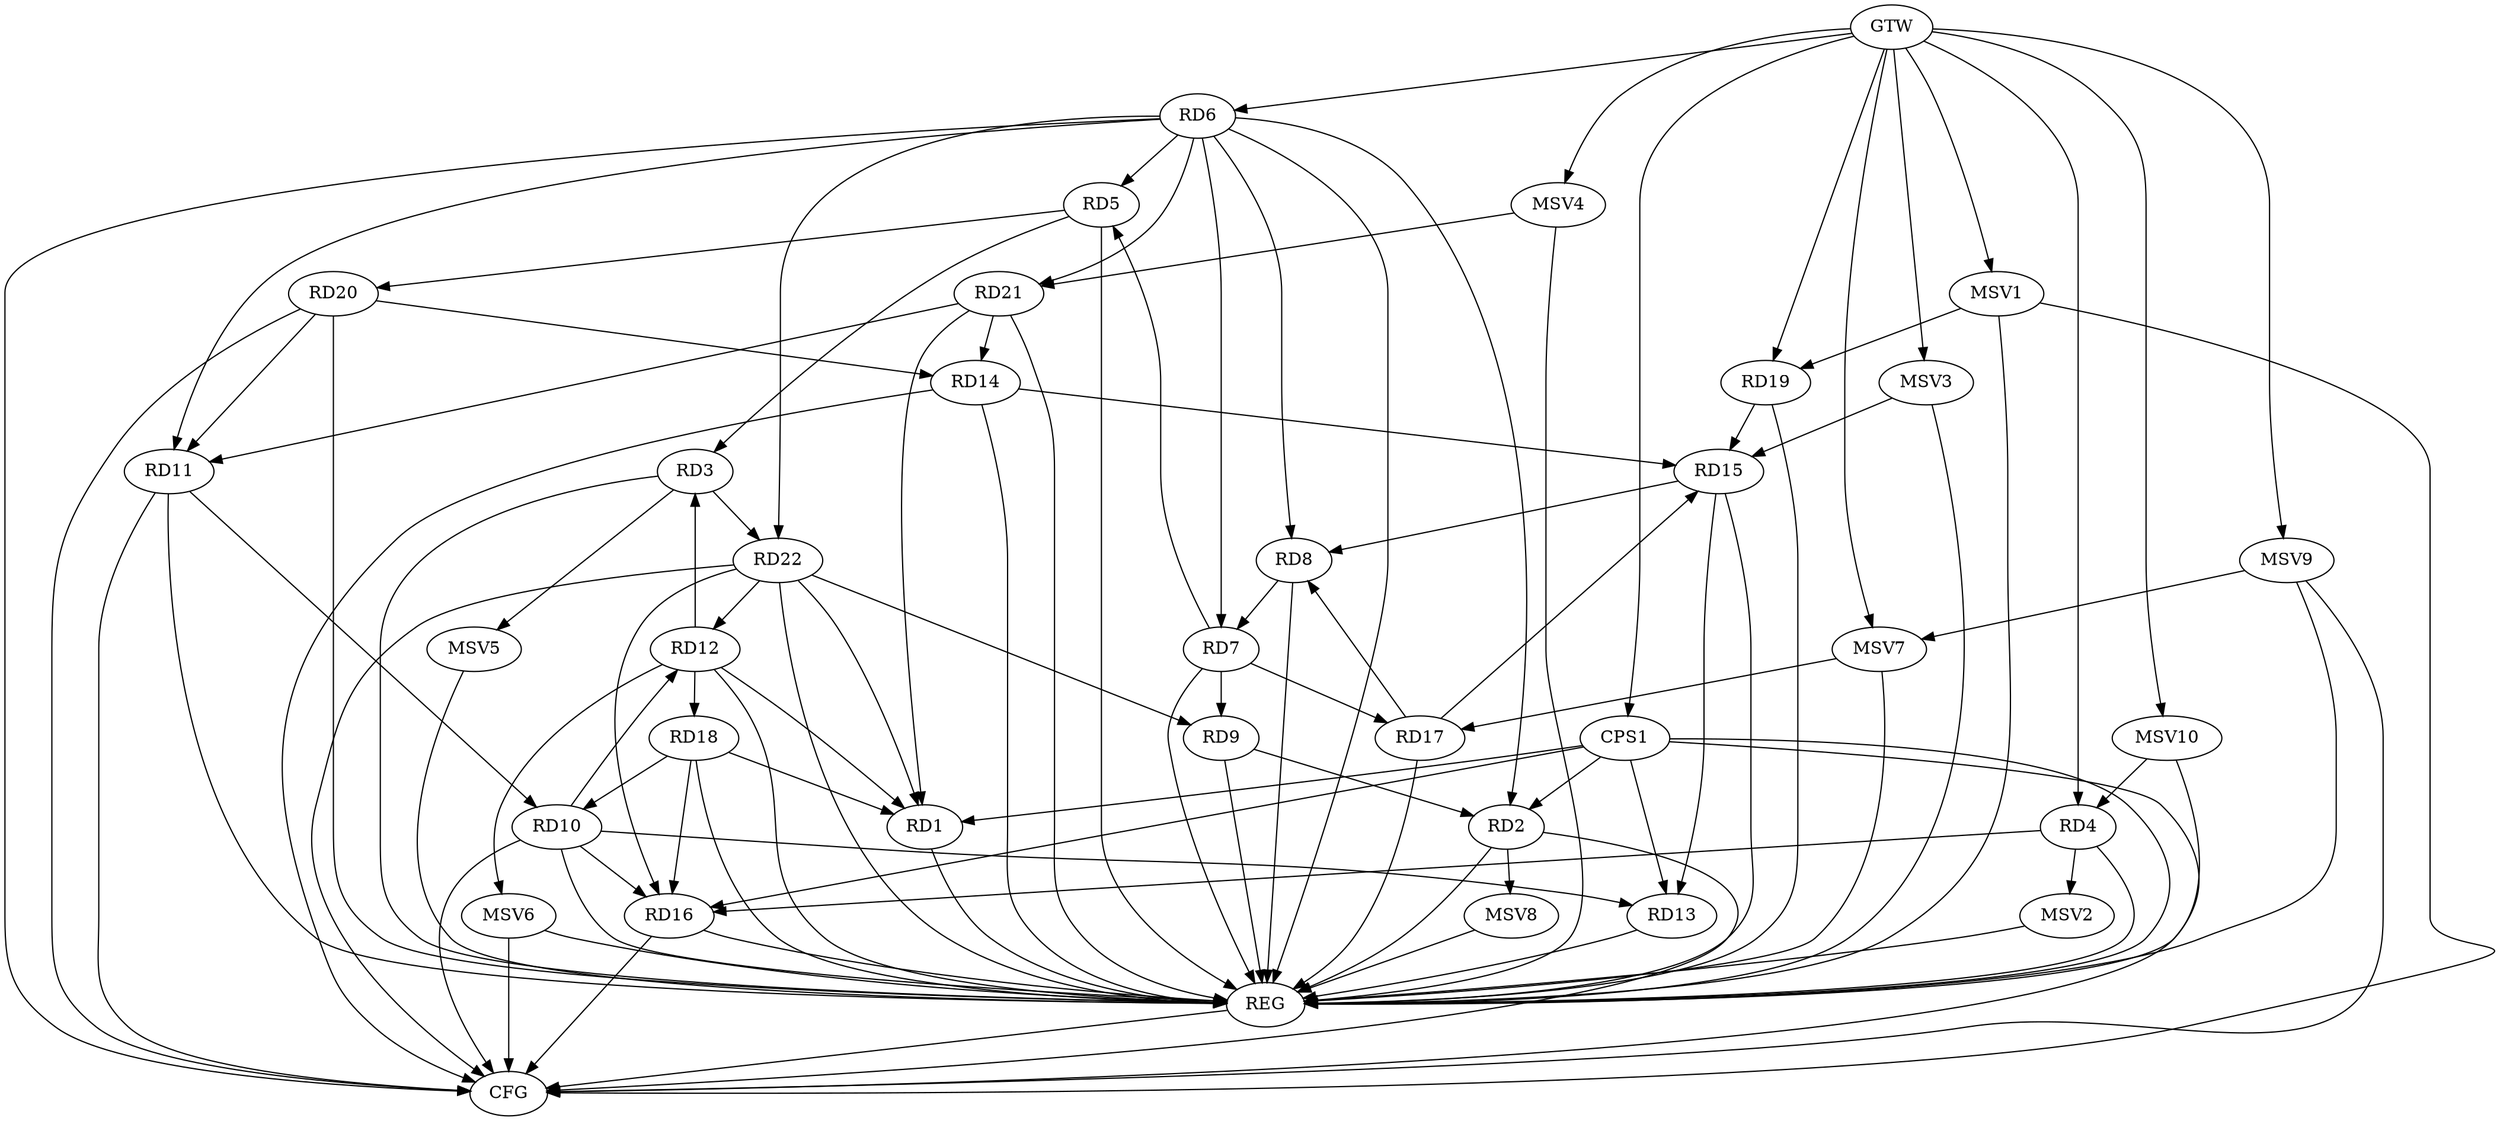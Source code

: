 strict digraph G {
  RD1 [ label="RD1" ];
  RD2 [ label="RD2" ];
  RD3 [ label="RD3" ];
  RD4 [ label="RD4" ];
  RD5 [ label="RD5" ];
  RD6 [ label="RD6" ];
  RD7 [ label="RD7" ];
  RD8 [ label="RD8" ];
  RD9 [ label="RD9" ];
  RD10 [ label="RD10" ];
  RD11 [ label="RD11" ];
  RD12 [ label="RD12" ];
  RD13 [ label="RD13" ];
  RD14 [ label="RD14" ];
  RD15 [ label="RD15" ];
  RD16 [ label="RD16" ];
  RD17 [ label="RD17" ];
  RD18 [ label="RD18" ];
  RD19 [ label="RD19" ];
  RD20 [ label="RD20" ];
  RD21 [ label="RD21" ];
  RD22 [ label="RD22" ];
  CPS1 [ label="CPS1" ];
  GTW [ label="GTW" ];
  REG [ label="REG" ];
  CFG [ label="CFG" ];
  MSV1 [ label="MSV1" ];
  MSV2 [ label="MSV2" ];
  MSV3 [ label="MSV3" ];
  MSV4 [ label="MSV4" ];
  MSV5 [ label="MSV5" ];
  MSV6 [ label="MSV6" ];
  MSV7 [ label="MSV7" ];
  MSV8 [ label="MSV8" ];
  MSV9 [ label="MSV9" ];
  MSV10 [ label="MSV10" ];
  RD12 -> RD1;
  RD18 -> RD1;
  RD21 -> RD1;
  RD22 -> RD1;
  RD6 -> RD2;
  RD9 -> RD2;
  RD5 -> RD3;
  RD12 -> RD3;
  RD3 -> RD22;
  RD4 -> RD16;
  RD7 -> RD5;
  RD5 -> RD20;
  RD6 -> RD8;
  RD6 -> RD11;
  RD6 -> RD21;
  RD8 -> RD7;
  RD7 -> RD9;
  RD7 -> RD17;
  RD15 -> RD8;
  RD17 -> RD8;
  RD22 -> RD9;
  RD11 -> RD10;
  RD10 -> RD12;
  RD10 -> RD13;
  RD10 -> RD16;
  RD18 -> RD10;
  RD20 -> RD11;
  RD21 -> RD11;
  RD12 -> RD18;
  RD22 -> RD12;
  RD15 -> RD13;
  RD14 -> RD15;
  RD20 -> RD14;
  RD21 -> RD14;
  RD17 -> RD15;
  RD19 -> RD15;
  RD18 -> RD16;
  RD22 -> RD16;
  CPS1 -> RD1;
  CPS1 -> RD2;
  CPS1 -> RD13;
  CPS1 -> RD16;
  GTW -> RD4;
  GTW -> RD6;
  GTW -> RD19;
  GTW -> CPS1;
  RD1 -> REG;
  RD2 -> REG;
  RD3 -> REG;
  RD4 -> REG;
  RD5 -> REG;
  RD6 -> REG;
  RD7 -> REG;
  RD8 -> REG;
  RD9 -> REG;
  RD10 -> REG;
  RD11 -> REG;
  RD12 -> REG;
  RD13 -> REG;
  RD14 -> REG;
  RD15 -> REG;
  RD16 -> REG;
  RD17 -> REG;
  RD18 -> REG;
  RD19 -> REG;
  RD20 -> REG;
  RD21 -> REG;
  RD22 -> REG;
  CPS1 -> REG;
  CPS1 -> CFG;
  RD6 -> CFG;
  RD2 -> CFG;
  RD14 -> CFG;
  RD16 -> CFG;
  RD20 -> CFG;
  RD10 -> CFG;
  RD22 -> CFG;
  RD11 -> CFG;
  REG -> CFG;
  RD6 -> RD22;
  RD6 -> RD7;
  RD6 -> RD5;
  MSV1 -> RD19;
  GTW -> MSV1;
  MSV1 -> REG;
  MSV1 -> CFG;
  RD4 -> MSV2;
  MSV2 -> REG;
  MSV3 -> RD15;
  GTW -> MSV3;
  MSV3 -> REG;
  MSV4 -> RD21;
  GTW -> MSV4;
  MSV4 -> REG;
  RD3 -> MSV5;
  MSV5 -> REG;
  RD12 -> MSV6;
  MSV6 -> REG;
  MSV6 -> CFG;
  MSV7 -> RD17;
  GTW -> MSV7;
  MSV7 -> REG;
  RD2 -> MSV8;
  MSV8 -> REG;
  MSV9 -> MSV7;
  GTW -> MSV9;
  MSV9 -> REG;
  MSV9 -> CFG;
  MSV10 -> RD4;
  GTW -> MSV10;
  MSV10 -> REG;
}
